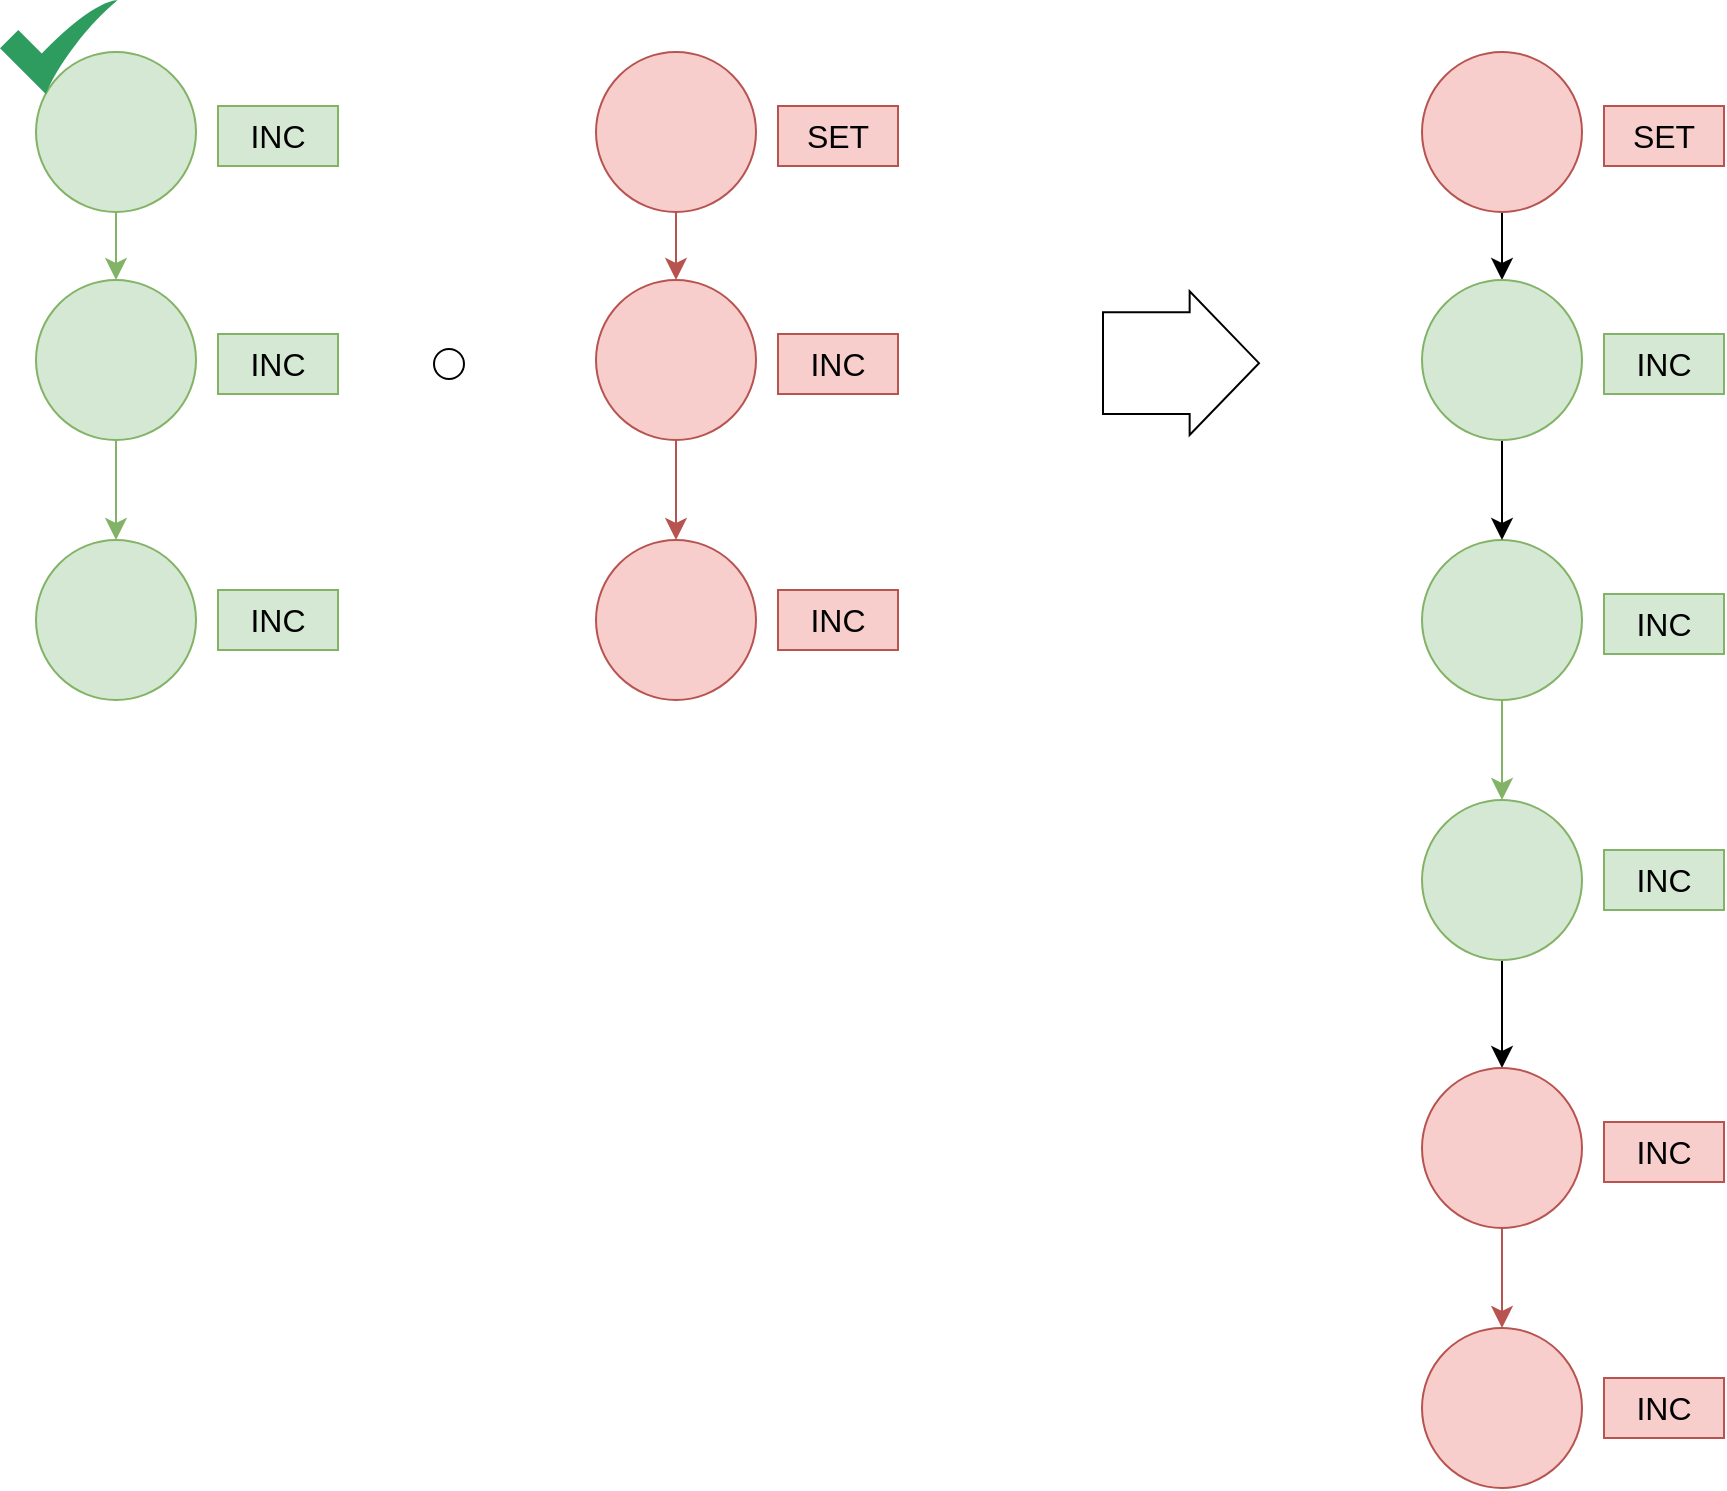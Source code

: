<mxfile version="24.7.17">
  <diagram name="Page-1" id="2OPp7FAaOo7LbOAuJkzw">
    <mxGraphModel dx="971" dy="1345" grid="0" gridSize="10" guides="1" tooltips="1" connect="1" arrows="1" fold="1" page="0" pageScale="1" pageWidth="827" pageHeight="1169" math="0" shadow="0">
      <root>
        <mxCell id="0" />
        <mxCell id="1" parent="0" />
        <mxCell id="_oZ8LhXAHsHZBwFGsVQp-8" style="edgeStyle=none;curved=1;rounded=0;orthogonalLoop=1;jettySize=auto;html=1;exitX=0.5;exitY=1;exitDx=0;exitDy=0;entryX=0.5;entryY=0;entryDx=0;entryDy=0;fontSize=12;startSize=8;endSize=8;fillColor=#d5e8d4;strokeColor=#82b366;" edge="1" parent="1" source="_oZ8LhXAHsHZBwFGsVQp-1" target="_oZ8LhXAHsHZBwFGsVQp-3">
          <mxGeometry relative="1" as="geometry" />
        </mxCell>
        <mxCell id="_oZ8LhXAHsHZBwFGsVQp-1" value="" style="ellipse;whiteSpace=wrap;html=1;aspect=fixed;fillColor=#d5e8d4;strokeColor=#82b366;" vertex="1" parent="1">
          <mxGeometry x="51" y="-71" width="80" height="80" as="geometry" />
        </mxCell>
        <mxCell id="_oZ8LhXAHsHZBwFGsVQp-2" value="INC" style="text;html=1;align=center;verticalAlign=middle;whiteSpace=wrap;rounded=0;fontSize=16;fillColor=#d5e8d4;strokeColor=#82b366;" vertex="1" parent="1">
          <mxGeometry x="142" y="-44" width="60" height="30" as="geometry" />
        </mxCell>
        <mxCell id="_oZ8LhXAHsHZBwFGsVQp-28" style="edgeStyle=none;curved=1;rounded=0;orthogonalLoop=1;jettySize=auto;html=1;exitX=0.5;exitY=1;exitDx=0;exitDy=0;entryX=0.5;entryY=0;entryDx=0;entryDy=0;fontSize=12;startSize=8;endSize=8;fillColor=#d5e8d4;strokeColor=#82b366;" edge="1" parent="1" source="_oZ8LhXAHsHZBwFGsVQp-3" target="_oZ8LhXAHsHZBwFGsVQp-26">
          <mxGeometry relative="1" as="geometry" />
        </mxCell>
        <mxCell id="_oZ8LhXAHsHZBwFGsVQp-3" value="" style="ellipse;whiteSpace=wrap;html=1;aspect=fixed;fillColor=#d5e8d4;strokeColor=#82b366;" vertex="1" parent="1">
          <mxGeometry x="51" y="43" width="80" height="80" as="geometry" />
        </mxCell>
        <mxCell id="_oZ8LhXAHsHZBwFGsVQp-4" value="INC" style="text;html=1;align=center;verticalAlign=middle;whiteSpace=wrap;rounded=0;fontSize=16;fillColor=#d5e8d4;strokeColor=#82b366;" vertex="1" parent="1">
          <mxGeometry x="142" y="70" width="60" height="30" as="geometry" />
        </mxCell>
        <mxCell id="_oZ8LhXAHsHZBwFGsVQp-14" value="" style="shape=flexArrow;endArrow=classic;html=1;rounded=0;fontSize=12;startSize=8;endSize=11.225;curved=1;width=50.833;" edge="1" parent="1">
          <mxGeometry width="50" height="50" relative="1" as="geometry">
            <mxPoint x="584" y="84.58" as="sourcePoint" />
            <mxPoint x="663" y="84.58" as="targetPoint" />
          </mxGeometry>
        </mxCell>
        <mxCell id="_oZ8LhXAHsHZBwFGsVQp-35" style="edgeStyle=none;curved=1;rounded=0;orthogonalLoop=1;jettySize=auto;html=1;exitX=0.5;exitY=1;exitDx=0;exitDy=0;entryX=0.5;entryY=0;entryDx=0;entryDy=0;fontSize=12;startSize=8;endSize=8;fillColor=#f8cecc;strokeColor=#b85450;" edge="1" parent="1" source="_oZ8LhXAHsHZBwFGsVQp-24" target="_oZ8LhXAHsHZBwFGsVQp-31">
          <mxGeometry relative="1" as="geometry" />
        </mxCell>
        <mxCell id="_oZ8LhXAHsHZBwFGsVQp-24" value="" style="ellipse;whiteSpace=wrap;html=1;aspect=fixed;fillColor=#f8cecc;strokeColor=#b85450;" vertex="1" parent="1">
          <mxGeometry x="331" y="-71" width="80" height="80" as="geometry" />
        </mxCell>
        <mxCell id="_oZ8LhXAHsHZBwFGsVQp-25" value="SET" style="text;html=1;align=center;verticalAlign=middle;whiteSpace=wrap;rounded=0;fontSize=16;fillColor=#f8cecc;strokeColor=#b85450;" vertex="1" parent="1">
          <mxGeometry x="422" y="-44" width="60" height="30" as="geometry" />
        </mxCell>
        <mxCell id="_oZ8LhXAHsHZBwFGsVQp-26" value="" style="ellipse;whiteSpace=wrap;html=1;aspect=fixed;fillColor=#d5e8d4;strokeColor=#82b366;" vertex="1" parent="1">
          <mxGeometry x="51" y="173" width="80" height="80" as="geometry" />
        </mxCell>
        <mxCell id="_oZ8LhXAHsHZBwFGsVQp-27" value="INC" style="text;html=1;align=center;verticalAlign=middle;whiteSpace=wrap;rounded=0;fontSize=16;fillColor=#d5e8d4;strokeColor=#82b366;" vertex="1" parent="1">
          <mxGeometry x="142" y="198" width="60" height="30" as="geometry" />
        </mxCell>
        <mxCell id="_oZ8LhXAHsHZBwFGsVQp-29" value="" style="ellipse;whiteSpace=wrap;html=1;aspect=fixed;" vertex="1" parent="1">
          <mxGeometry x="250" y="77.5" width="15" height="15" as="geometry" />
        </mxCell>
        <mxCell id="_oZ8LhXAHsHZBwFGsVQp-30" style="edgeStyle=none;curved=1;rounded=0;orthogonalLoop=1;jettySize=auto;html=1;exitX=0.5;exitY=1;exitDx=0;exitDy=0;entryX=0.5;entryY=0;entryDx=0;entryDy=0;fontSize=12;startSize=8;endSize=8;fillColor=#f8cecc;strokeColor=#b85450;" edge="1" parent="1" source="_oZ8LhXAHsHZBwFGsVQp-31" target="_oZ8LhXAHsHZBwFGsVQp-33">
          <mxGeometry relative="1" as="geometry" />
        </mxCell>
        <mxCell id="_oZ8LhXAHsHZBwFGsVQp-31" value="" style="ellipse;whiteSpace=wrap;html=1;aspect=fixed;fillColor=#f8cecc;strokeColor=#b85450;" vertex="1" parent="1">
          <mxGeometry x="331" y="43" width="80" height="80" as="geometry" />
        </mxCell>
        <mxCell id="_oZ8LhXAHsHZBwFGsVQp-32" value="INC" style="text;html=1;align=center;verticalAlign=middle;whiteSpace=wrap;rounded=0;fontSize=16;fillColor=#f8cecc;strokeColor=#b85450;" vertex="1" parent="1">
          <mxGeometry x="422" y="70" width="60" height="30" as="geometry" />
        </mxCell>
        <mxCell id="_oZ8LhXAHsHZBwFGsVQp-33" value="" style="ellipse;whiteSpace=wrap;html=1;aspect=fixed;fillColor=#f8cecc;strokeColor=#b85450;" vertex="1" parent="1">
          <mxGeometry x="331" y="173" width="80" height="80" as="geometry" />
        </mxCell>
        <mxCell id="_oZ8LhXAHsHZBwFGsVQp-34" value="INC" style="text;html=1;align=center;verticalAlign=middle;whiteSpace=wrap;rounded=0;fontSize=16;fillColor=#f8cecc;strokeColor=#b85450;" vertex="1" parent="1">
          <mxGeometry x="422" y="198" width="60" height="30" as="geometry" />
        </mxCell>
        <mxCell id="_oZ8LhXAHsHZBwFGsVQp-37" value="" style="sketch=0;html=1;aspect=fixed;strokeColor=none;shadow=0;align=center;fillColor=#2D9C5E;verticalAlign=top;labelPosition=center;verticalLabelPosition=bottom;shape=mxgraph.gcp2.check" vertex="1" parent="1">
          <mxGeometry x="33" y="-97" width="58.75" height="47" as="geometry" />
        </mxCell>
        <mxCell id="_oZ8LhXAHsHZBwFGsVQp-55" style="edgeStyle=none;curved=1;rounded=0;orthogonalLoop=1;jettySize=auto;html=1;exitX=0.5;exitY=1;exitDx=0;exitDy=0;entryX=0.5;entryY=0;entryDx=0;entryDy=0;fontSize=12;startSize=8;endSize=8;" edge="1" parent="1" source="_oZ8LhXAHsHZBwFGsVQp-41" target="_oZ8LhXAHsHZBwFGsVQp-54">
          <mxGeometry relative="1" as="geometry" />
        </mxCell>
        <mxCell id="_oZ8LhXAHsHZBwFGsVQp-41" value="" style="ellipse;whiteSpace=wrap;html=1;aspect=fixed;fillColor=#f8cecc;strokeColor=#b85450;" vertex="1" parent="1">
          <mxGeometry x="744" y="-71" width="80" height="80" as="geometry" />
        </mxCell>
        <mxCell id="_oZ8LhXAHsHZBwFGsVQp-42" value="SET" style="text;html=1;align=center;verticalAlign=middle;whiteSpace=wrap;rounded=0;fontSize=16;fillColor=#f8cecc;strokeColor=#b85450;" vertex="1" parent="1">
          <mxGeometry x="835" y="-44" width="60" height="30" as="geometry" />
        </mxCell>
        <mxCell id="_oZ8LhXAHsHZBwFGsVQp-43" style="edgeStyle=none;curved=1;rounded=0;orthogonalLoop=1;jettySize=auto;html=1;exitX=0.5;exitY=1;exitDx=0;exitDy=0;entryX=0.5;entryY=0;entryDx=0;entryDy=0;fontSize=12;startSize=8;endSize=8;fillColor=#d5e8d4;strokeColor=#82b366;" edge="1" parent="1" source="_oZ8LhXAHsHZBwFGsVQp-44" target="_oZ8LhXAHsHZBwFGsVQp-46">
          <mxGeometry relative="1" as="geometry" />
        </mxCell>
        <mxCell id="_oZ8LhXAHsHZBwFGsVQp-44" value="" style="ellipse;whiteSpace=wrap;html=1;aspect=fixed;fillColor=#d5e8d4;strokeColor=#82b366;" vertex="1" parent="1">
          <mxGeometry x="744" y="173" width="80" height="80" as="geometry" />
        </mxCell>
        <mxCell id="_oZ8LhXAHsHZBwFGsVQp-45" value="INC" style="text;html=1;align=center;verticalAlign=middle;whiteSpace=wrap;rounded=0;fontSize=16;fillColor=#d5e8d4;strokeColor=#82b366;" vertex="1" parent="1">
          <mxGeometry x="835" y="200" width="60" height="30" as="geometry" />
        </mxCell>
        <mxCell id="_oZ8LhXAHsHZBwFGsVQp-53" style="edgeStyle=none;curved=1;rounded=0;orthogonalLoop=1;jettySize=auto;html=1;exitX=0.5;exitY=1;exitDx=0;exitDy=0;entryX=0.5;entryY=0;entryDx=0;entryDy=0;fontSize=12;startSize=8;endSize=8;" edge="1" parent="1" source="_oZ8LhXAHsHZBwFGsVQp-46" target="_oZ8LhXAHsHZBwFGsVQp-49">
          <mxGeometry relative="1" as="geometry" />
        </mxCell>
        <mxCell id="_oZ8LhXAHsHZBwFGsVQp-46" value="" style="ellipse;whiteSpace=wrap;html=1;aspect=fixed;fillColor=#d5e8d4;strokeColor=#82b366;" vertex="1" parent="1">
          <mxGeometry x="744" y="303" width="80" height="80" as="geometry" />
        </mxCell>
        <mxCell id="_oZ8LhXAHsHZBwFGsVQp-47" value="INC" style="text;html=1;align=center;verticalAlign=middle;whiteSpace=wrap;rounded=0;fontSize=16;fillColor=#d5e8d4;strokeColor=#82b366;" vertex="1" parent="1">
          <mxGeometry x="835" y="328" width="60" height="30" as="geometry" />
        </mxCell>
        <mxCell id="_oZ8LhXAHsHZBwFGsVQp-48" style="edgeStyle=none;curved=1;rounded=0;orthogonalLoop=1;jettySize=auto;html=1;exitX=0.5;exitY=1;exitDx=0;exitDy=0;entryX=0.5;entryY=0;entryDx=0;entryDy=0;fontSize=12;startSize=8;endSize=8;fillColor=#f8cecc;strokeColor=#b85450;" edge="1" parent="1" source="_oZ8LhXAHsHZBwFGsVQp-49" target="_oZ8LhXAHsHZBwFGsVQp-51">
          <mxGeometry relative="1" as="geometry" />
        </mxCell>
        <mxCell id="_oZ8LhXAHsHZBwFGsVQp-49" value="" style="ellipse;whiteSpace=wrap;html=1;aspect=fixed;fillColor=#f8cecc;strokeColor=#b85450;" vertex="1" parent="1">
          <mxGeometry x="744" y="437" width="80" height="80" as="geometry" />
        </mxCell>
        <mxCell id="_oZ8LhXAHsHZBwFGsVQp-50" value="INC" style="text;html=1;align=center;verticalAlign=middle;whiteSpace=wrap;rounded=0;fontSize=16;fillColor=#f8cecc;strokeColor=#b85450;" vertex="1" parent="1">
          <mxGeometry x="835" y="464" width="60" height="30" as="geometry" />
        </mxCell>
        <mxCell id="_oZ8LhXAHsHZBwFGsVQp-51" value="" style="ellipse;whiteSpace=wrap;html=1;aspect=fixed;fillColor=#f8cecc;strokeColor=#b85450;" vertex="1" parent="1">
          <mxGeometry x="744" y="567" width="80" height="80" as="geometry" />
        </mxCell>
        <mxCell id="_oZ8LhXAHsHZBwFGsVQp-52" value="INC" style="text;html=1;align=center;verticalAlign=middle;whiteSpace=wrap;rounded=0;fontSize=16;fillColor=#f8cecc;strokeColor=#b85450;" vertex="1" parent="1">
          <mxGeometry x="835" y="592" width="60" height="30" as="geometry" />
        </mxCell>
        <mxCell id="_oZ8LhXAHsHZBwFGsVQp-56" style="edgeStyle=none;curved=1;rounded=0;orthogonalLoop=1;jettySize=auto;html=1;exitX=0.5;exitY=1;exitDx=0;exitDy=0;entryX=0.5;entryY=0;entryDx=0;entryDy=0;fontSize=12;startSize=8;endSize=8;" edge="1" parent="1" source="_oZ8LhXAHsHZBwFGsVQp-54" target="_oZ8LhXAHsHZBwFGsVQp-44">
          <mxGeometry relative="1" as="geometry" />
        </mxCell>
        <mxCell id="_oZ8LhXAHsHZBwFGsVQp-54" value="" style="ellipse;whiteSpace=wrap;html=1;aspect=fixed;fillColor=#d5e8d4;strokeColor=#82b366;" vertex="1" parent="1">
          <mxGeometry x="744" y="43" width="80" height="80" as="geometry" />
        </mxCell>
        <mxCell id="_oZ8LhXAHsHZBwFGsVQp-57" value="INC" style="text;html=1;align=center;verticalAlign=middle;whiteSpace=wrap;rounded=0;fontSize=16;fillColor=#d5e8d4;strokeColor=#82b366;" vertex="1" parent="1">
          <mxGeometry x="835" y="70" width="60" height="30" as="geometry" />
        </mxCell>
      </root>
    </mxGraphModel>
  </diagram>
</mxfile>
